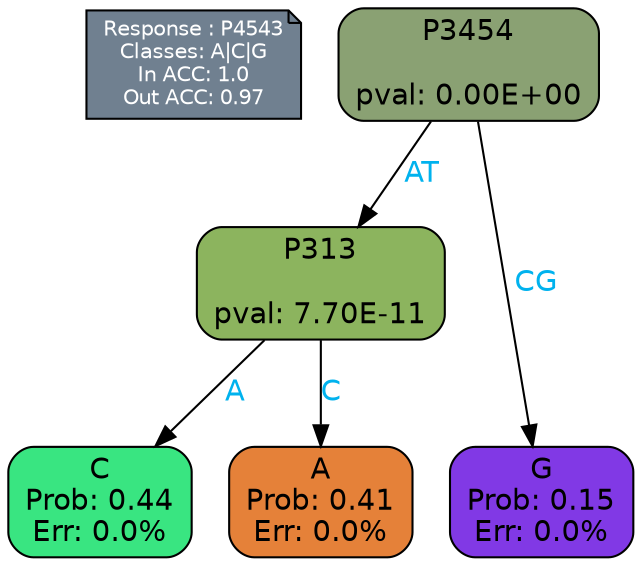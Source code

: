 digraph Tree {
node [shape=box, style="filled, rounded", color="black", fontname=helvetica] ;
graph [ranksep=equally, splines=polylines, bgcolor=transparent, dpi=600] ;
edge [fontname=helvetica] ;
LEGEND [label="Response : P4543
Classes: A|C|G
In ACC: 1.0
Out ACC: 0.97
",shape=note,align=left,style=filled,fillcolor="slategray",fontcolor="white",fontsize=10];1 [label="P3454

pval: 0.00E+00", fillcolor="#8aa173"] ;
2 [label="P313

pval: 7.70E-11", fillcolor="#8cb45e"] ;
3 [label="C
Prob: 0.44
Err: 0.0%", fillcolor="#39e581"] ;
4 [label="A
Prob: 0.41
Err: 0.0%", fillcolor="#e58139"] ;
5 [label="G
Prob: 0.15
Err: 0.0%", fillcolor="#8139e5"] ;
1 -> 2 [label="AT",fontcolor=deepskyblue2] ;
1 -> 5 [label="CG",fontcolor=deepskyblue2] ;
2 -> 3 [label="A",fontcolor=deepskyblue2] ;
2 -> 4 [label="C",fontcolor=deepskyblue2] ;
{rank = same; 3;4;5;}{rank = same; LEGEND;1;}}